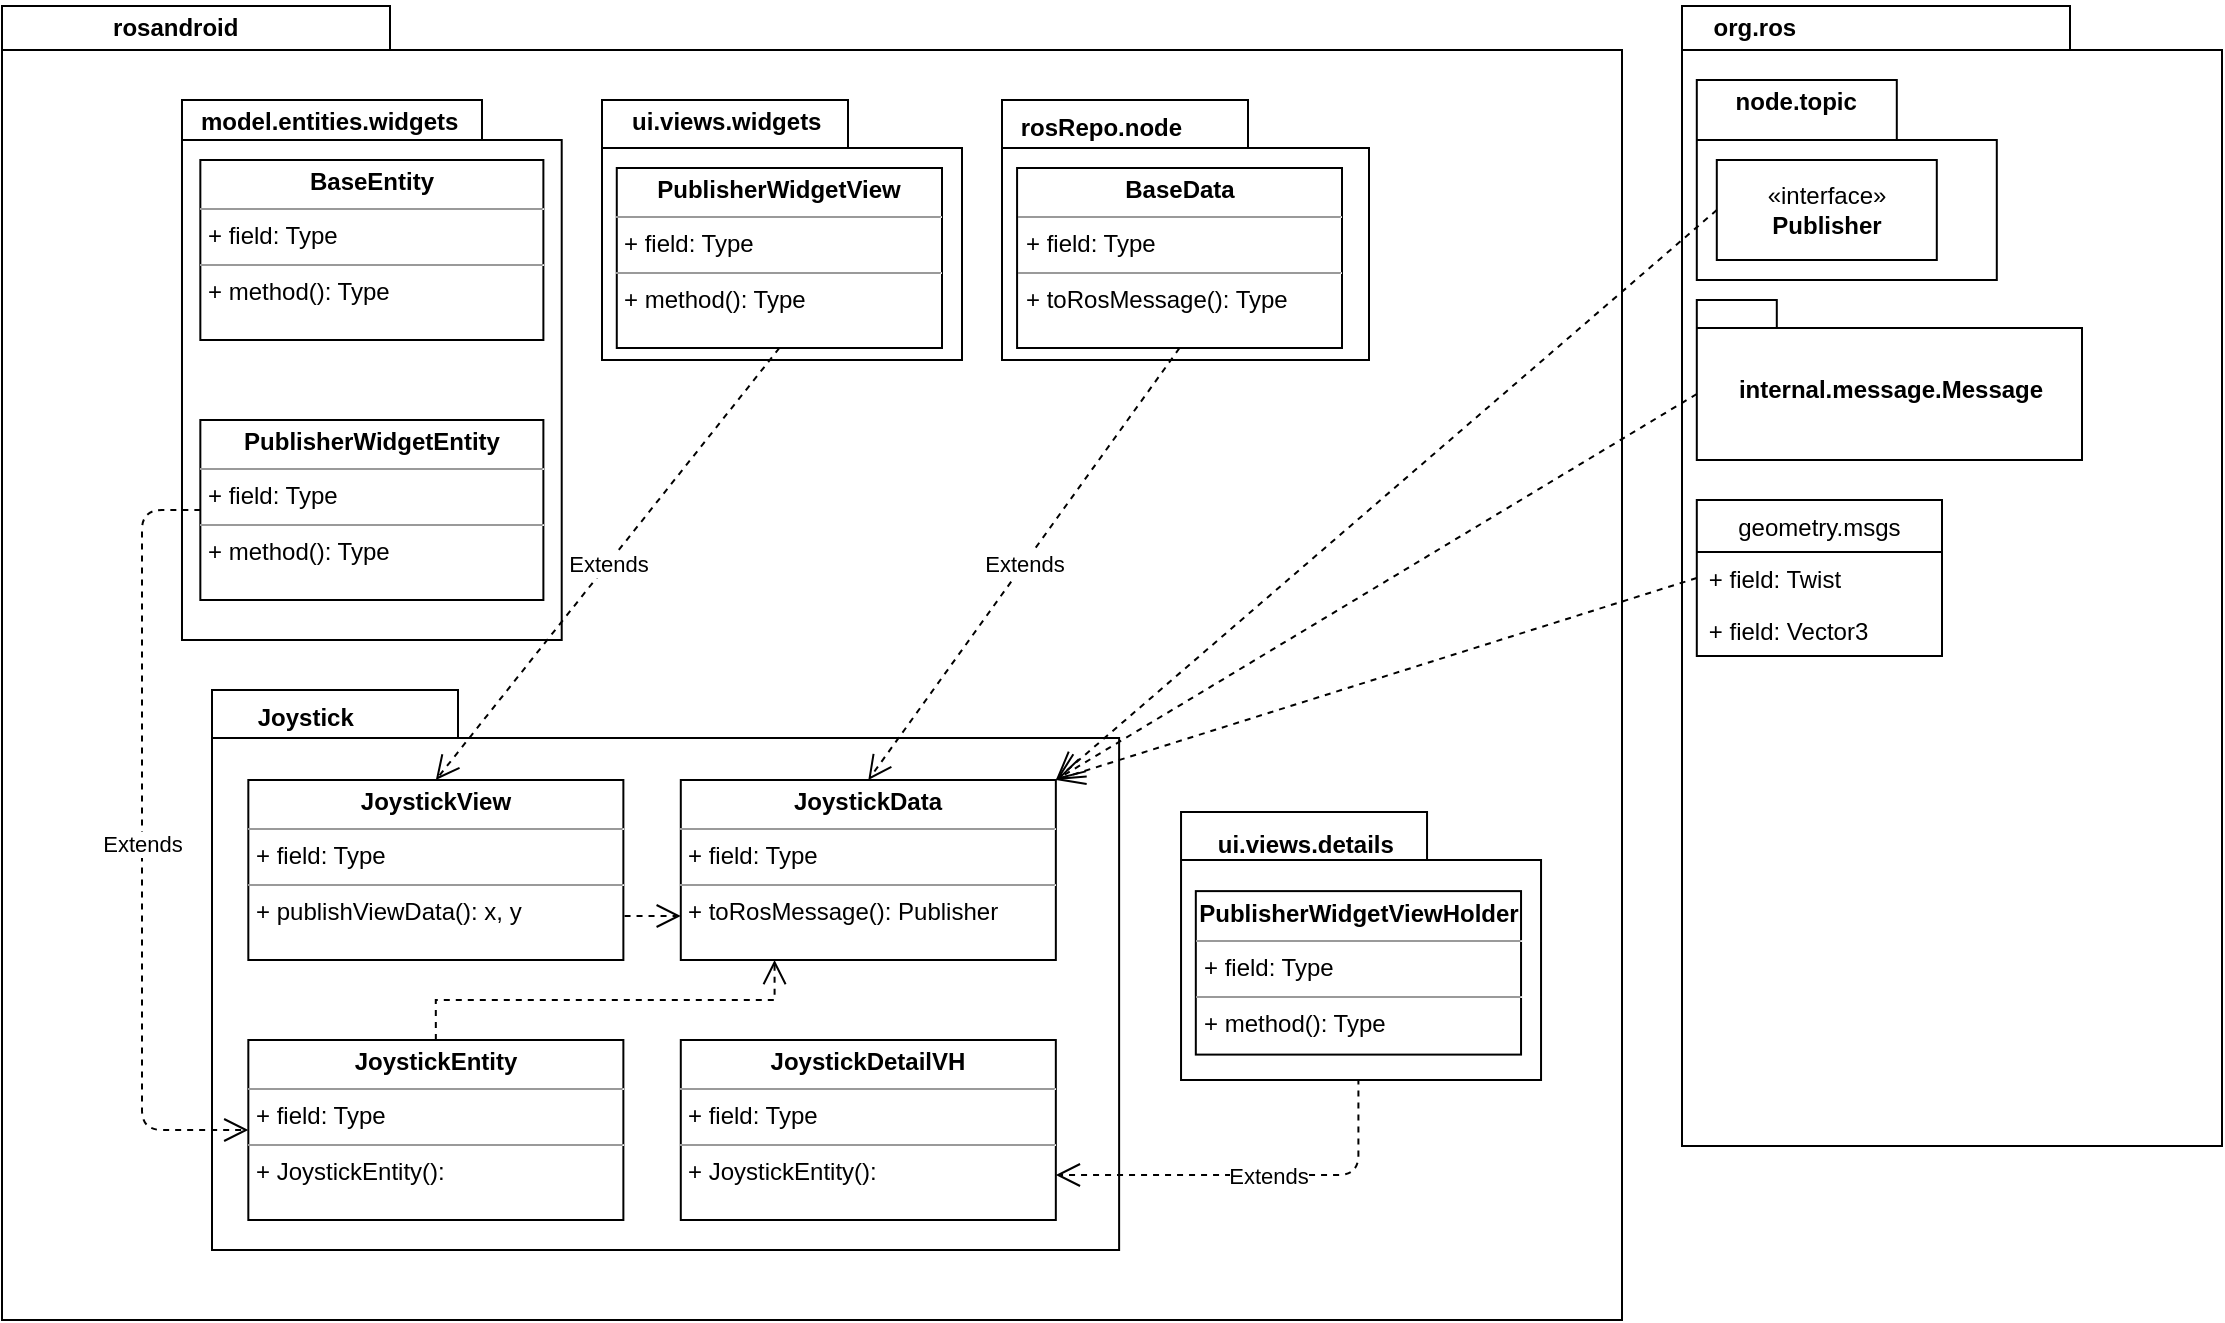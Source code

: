 <mxfile version="14.9.7" type="github">
  <diagram name="Page-1" id="b5b7bab2-c9e2-2cf4-8b2a-24fd1a2a6d21">
    <mxGraphModel dx="939" dy="524" grid="1" gridSize="10" guides="1" tooltips="1" connect="1" arrows="1" fold="1" page="1" pageScale="1" pageWidth="827" pageHeight="1169" background="none" math="0" shadow="0">
      <root>
        <mxCell id="0" />
        <mxCell id="1" parent="0" />
        <mxCell id="cUQcjMx7HRZLJn6nIaJ0-27" value="" style="group" vertex="1" connectable="0" parent="1">
          <mxGeometry x="300" y="240" width="795.83" height="660" as="geometry" />
        </mxCell>
        <mxCell id="6e0c8c40b5770093-72" value="" style="shape=folder;fontStyle=1;spacingTop=10;tabWidth=194;tabHeight=22;tabPosition=left;html=1;rounded=0;shadow=0;comic=0;labelBackgroundColor=none;strokeWidth=1;fillColor=none;fontFamily=Verdana;fontSize=10;align=center;" parent="cUQcjMx7HRZLJn6nIaJ0-27" vertex="1">
          <mxGeometry x="-40" y="3" width="810" height="657" as="geometry" />
        </mxCell>
        <mxCell id="cUQcjMx7HRZLJn6nIaJ0-9" value="" style="group" vertex="1" connectable="0" parent="cUQcjMx7HRZLJn6nIaJ0-27">
          <mxGeometry x="65.0" y="345" width="664.521" height="310" as="geometry" />
        </mxCell>
        <mxCell id="6e0c8c40b5770093-33" value="" style="shape=folder;fontStyle=1;spacingTop=10;tabWidth=123;tabHeight=24;tabPosition=left;html=1;rounded=0;shadow=0;comic=0;labelBackgroundColor=none;strokeColor=#000000;strokeWidth=1;fillColor=#ffffff;fontFamily=Verdana;fontSize=10;fontColor=#000000;align=center;" parent="cUQcjMx7HRZLJn6nIaJ0-9" vertex="1">
          <mxGeometry width="453.562" height="280" as="geometry" />
        </mxCell>
        <mxCell id="cUQcjMx7HRZLJn6nIaJ0-1" value="&lt;p style=&quot;margin: 0px ; margin-top: 4px ; text-align: center&quot;&gt;&lt;b&gt;JoystickView&lt;/b&gt;&lt;/p&gt;&lt;hr size=&quot;1&quot;&gt;&lt;p style=&quot;margin: 0px ; margin-left: 4px&quot;&gt;+ field: Type&lt;/p&gt;&lt;hr size=&quot;1&quot;&gt;&lt;p style=&quot;margin: 0px ; margin-left: 4px&quot;&gt;+ publishViewData(): x, y&lt;/p&gt;" style="verticalAlign=top;align=left;overflow=fill;fontSize=12;fontFamily=Helvetica;html=1;" vertex="1" parent="cUQcjMx7HRZLJn6nIaJ0-9">
          <mxGeometry x="18.166" y="45" width="187.519" height="90" as="geometry" />
        </mxCell>
        <mxCell id="cUQcjMx7HRZLJn6nIaJ0-2" value="&lt;p style=&quot;margin: 0px ; margin-top: 4px ; text-align: center&quot;&gt;&lt;b&gt;JoystickData&lt;/b&gt;&lt;/p&gt;&lt;hr size=&quot;1&quot;&gt;&lt;p style=&quot;margin: 0px ; margin-left: 4px&quot;&gt;+ field: Type&lt;/p&gt;&lt;hr size=&quot;1&quot;&gt;&lt;p style=&quot;margin: 0px ; margin-left: 4px&quot;&gt;+ toRosMessage(): Publisher&amp;nbsp;&lt;/p&gt;" style="verticalAlign=top;align=left;overflow=fill;fontSize=12;fontFamily=Helvetica;html=1;" vertex="1" parent="cUQcjMx7HRZLJn6nIaJ0-9">
          <mxGeometry x="234.399" y="45" width="187.519" height="90" as="geometry" />
        </mxCell>
        <mxCell id="cUQcjMx7HRZLJn6nIaJ0-15" value="Joystick" style="text;align=center;fontStyle=1;verticalAlign=middle;spacingLeft=3;spacingRight=3;strokeColor=none;rotatable=0;points=[[0,0.5],[1,0.5]];portConstraint=eastwest;" vertex="1" parent="cUQcjMx7HRZLJn6nIaJ0-9">
          <mxGeometry width="93.76" height="26" as="geometry" />
        </mxCell>
        <mxCell id="cUQcjMx7HRZLJn6nIaJ0-16" style="edgeStyle=elbowEdgeStyle;rounded=0;html=1;dashed=1;labelBackgroundColor=none;startFill=0;endArrow=open;endFill=0;endSize=10;fontFamily=Verdana;fontSize=10;elbow=vertical;entryX=0;entryY=0.75;entryDx=0;entryDy=0;" edge="1" parent="cUQcjMx7HRZLJn6nIaJ0-9" target="cUQcjMx7HRZLJn6nIaJ0-2">
          <mxGeometry relative="1" as="geometry">
            <mxPoint x="206.271" y="113" as="sourcePoint" />
            <mxPoint x="768.242" y="130" as="targetPoint" />
          </mxGeometry>
        </mxCell>
        <mxCell id="cUQcjMx7HRZLJn6nIaJ0-25" value="&lt;p style=&quot;margin: 0px ; margin-top: 4px ; text-align: center&quot;&gt;&lt;b&gt;JoystickEntity&lt;/b&gt;&lt;/p&gt;&lt;hr size=&quot;1&quot;&gt;&lt;p style=&quot;margin: 0px ; margin-left: 4px&quot;&gt;+ field: Type&lt;/p&gt;&lt;hr size=&quot;1&quot;&gt;&lt;p style=&quot;margin: 0px ; margin-left: 4px&quot;&gt;+ JoystickEntity():&amp;nbsp;&lt;/p&gt;" style="verticalAlign=top;align=left;overflow=fill;fontSize=12;fontFamily=Helvetica;html=1;" vertex="1" parent="cUQcjMx7HRZLJn6nIaJ0-9">
          <mxGeometry x="18.166" y="175" width="187.519" height="90" as="geometry" />
        </mxCell>
        <mxCell id="cUQcjMx7HRZLJn6nIaJ0-68" style="edgeStyle=orthogonalEdgeStyle;rounded=0;html=1;dashed=1;labelBackgroundColor=none;startFill=0;endArrow=open;endFill=0;endSize=10;fontFamily=Verdana;fontSize=10;elbow=vertical;exitX=0.5;exitY=0;exitDx=0;exitDy=0;entryX=0.25;entryY=1;entryDx=0;entryDy=0;" edge="1" parent="cUQcjMx7HRZLJn6nIaJ0-9" source="cUQcjMx7HRZLJn6nIaJ0-25" target="cUQcjMx7HRZLJn6nIaJ0-2">
          <mxGeometry relative="1" as="geometry">
            <mxPoint x="216.271" y="123" as="sourcePoint" />
            <mxPoint x="317.26" y="130" as="targetPoint" />
          </mxGeometry>
        </mxCell>
        <mxCell id="cUQcjMx7HRZLJn6nIaJ0-69" value="&lt;p style=&quot;margin: 0px ; margin-top: 4px ; text-align: center&quot;&gt;&lt;b&gt;JoystickDetailVH&lt;/b&gt;&lt;/p&gt;&lt;hr size=&quot;1&quot;&gt;&lt;p style=&quot;margin: 0px ; margin-left: 4px&quot;&gt;+ field: Type&lt;/p&gt;&lt;hr size=&quot;1&quot;&gt;&lt;p style=&quot;margin: 0px ; margin-left: 4px&quot;&gt;+ JoystickEntity():&amp;nbsp;&lt;/p&gt;" style="verticalAlign=top;align=left;overflow=fill;fontSize=12;fontFamily=Helvetica;html=1;" vertex="1" parent="cUQcjMx7HRZLJn6nIaJ0-9">
          <mxGeometry x="234.396" y="175" width="187.519" height="90" as="geometry" />
        </mxCell>
        <mxCell id="cUQcjMx7HRZLJn6nIaJ0-26" value="rosandroid" style="text;align=center;fontStyle=1;verticalAlign=middle;spacingLeft=3;spacingRight=3;strokeColor=none;rotatable=0;points=[[0,0.5],[1,0.5]];portConstraint=eastwest;" vertex="1" parent="cUQcjMx7HRZLJn6nIaJ0-27">
          <mxGeometry width="93.76" height="26" as="geometry" />
        </mxCell>
        <mxCell id="cUQcjMx7HRZLJn6nIaJ0-63" value="" style="group" vertex="1" connectable="0" parent="cUQcjMx7HRZLJn6nIaJ0-27">
          <mxGeometry x="49.996" y="50" width="189.863" height="270" as="geometry" />
        </mxCell>
        <mxCell id="cUQcjMx7HRZLJn6nIaJ0-64" value="" style="shape=folder;fontStyle=1;spacingTop=10;tabWidth=150;tabHeight=20;tabPosition=left;html=1;rounded=0;shadow=0;comic=0;labelBackgroundColor=none;strokeWidth=1;fontFamily=Verdana;fontSize=10;align=center;" vertex="1" parent="cUQcjMx7HRZLJn6nIaJ0-63">
          <mxGeometry width="189.86" height="270" as="geometry" />
        </mxCell>
        <mxCell id="cUQcjMx7HRZLJn6nIaJ0-66" value="model.entities.widgets" style="text;align=center;fontStyle=1;verticalAlign=middle;spacingLeft=3;spacingRight=3;strokeColor=none;rotatable=0;points=[[0,0.5],[1,0.5]];portConstraint=eastwest;" vertex="1" parent="cUQcjMx7HRZLJn6nIaJ0-63">
          <mxGeometry width="147.671" height="20" as="geometry" />
        </mxCell>
        <mxCell id="cUQcjMx7HRZLJn6nIaJ0-70" value="&lt;p style=&quot;margin: 0px ; margin-top: 4px ; text-align: center&quot;&gt;&lt;b&gt;BaseEntity&lt;/b&gt;&lt;/p&gt;&lt;hr size=&quot;1&quot;&gt;&lt;p style=&quot;margin: 0px ; margin-left: 4px&quot;&gt;+ field: Type&lt;/p&gt;&lt;hr size=&quot;1&quot;&gt;&lt;p style=&quot;margin: 0px ; margin-left: 4px&quot;&gt;+ method(): Type&lt;/p&gt;" style="verticalAlign=top;align=left;overflow=fill;fontSize=12;fontFamily=Helvetica;html=1;" vertex="1" parent="cUQcjMx7HRZLJn6nIaJ0-63">
          <mxGeometry x="9.175" y="30" width="171.52" height="90" as="geometry" />
        </mxCell>
        <mxCell id="cUQcjMx7HRZLJn6nIaJ0-65" value="&lt;p style=&quot;margin: 0px ; margin-top: 4px ; text-align: center&quot;&gt;&lt;b&gt;PublisherWidgetEntity&lt;/b&gt;&lt;/p&gt;&lt;hr size=&quot;1&quot;&gt;&lt;p style=&quot;margin: 0px ; margin-left: 4px&quot;&gt;+ field: Type&lt;/p&gt;&lt;hr size=&quot;1&quot;&gt;&lt;p style=&quot;margin: 0px ; margin-left: 4px&quot;&gt;+ method(): Type&lt;/p&gt;" style="verticalAlign=top;align=left;overflow=fill;fontSize=12;fontFamily=Helvetica;html=1;" vertex="1" parent="cUQcjMx7HRZLJn6nIaJ0-63">
          <mxGeometry x="9.175" y="160" width="171.52" height="90" as="geometry" />
        </mxCell>
        <mxCell id="cUQcjMx7HRZLJn6nIaJ0-67" value="Extends" style="endArrow=open;endSize=10;endFill=0;html=1;shadow=0;sketch=0;dashed=1;edgeStyle=orthogonalEdgeStyle;entryX=0;entryY=0.5;entryDx=0;entryDy=0;exitX=0;exitY=0.5;exitDx=0;exitDy=0;" edge="1" parent="cUQcjMx7HRZLJn6nIaJ0-27" source="cUQcjMx7HRZLJn6nIaJ0-65" target="cUQcjMx7HRZLJn6nIaJ0-25">
          <mxGeometry width="160" relative="1" as="geometry">
            <mxPoint x="336.158" y="184" as="sourcePoint" />
            <mxPoint x="148" y="530" as="targetPoint" />
            <Array as="points">
              <mxPoint x="30" y="255" />
              <mxPoint x="30" y="565" />
            </Array>
          </mxGeometry>
        </mxCell>
        <mxCell id="cUQcjMx7HRZLJn6nIaJ0-10" value="" style="group" vertex="1" connectable="0" parent="cUQcjMx7HRZLJn6nIaJ0-27">
          <mxGeometry x="460" y="50" width="183.5" height="130" as="geometry" />
        </mxCell>
        <mxCell id="cUQcjMx7HRZLJn6nIaJ0-11" value="" style="shape=folder;fontStyle=1;spacingTop=10;tabWidth=123;tabHeight=24;tabPosition=left;html=1;rounded=0;shadow=0;comic=0;labelBackgroundColor=none;strokeWidth=1;fontFamily=Verdana;fontSize=10;align=center;" vertex="1" parent="cUQcjMx7HRZLJn6nIaJ0-10">
          <mxGeometry width="183.5" height="130" as="geometry" />
        </mxCell>
        <mxCell id="cUQcjMx7HRZLJn6nIaJ0-12" value="&lt;p style=&quot;margin: 0px ; margin-top: 4px ; text-align: center&quot;&gt;&lt;b&gt;BaseData&lt;/b&gt;&lt;/p&gt;&lt;hr size=&quot;1&quot;&gt;&lt;p style=&quot;margin: 0px ; margin-left: 4px&quot;&gt;+ field: Type&lt;/p&gt;&lt;hr size=&quot;1&quot;&gt;&lt;p style=&quot;margin: 0px ; margin-left: 4px&quot;&gt;+ toRosMessage(): Type&lt;/p&gt;" style="verticalAlign=top;align=left;overflow=fill;fontSize=12;fontFamily=Helvetica;html=1;" vertex="1" parent="cUQcjMx7HRZLJn6nIaJ0-10">
          <mxGeometry x="7.54" y="34" width="162.46" height="90" as="geometry" />
        </mxCell>
        <mxCell id="cUQcjMx7HRZLJn6nIaJ0-13" value="rosRepo.node" style="text;align=center;fontStyle=1;verticalAlign=middle;spacingLeft=3;spacingRight=3;strokeColor=none;rotatable=0;points=[[0,0.5],[1,0.5]];portConstraint=eastwest;" vertex="1" parent="cUQcjMx7HRZLJn6nIaJ0-10">
          <mxGeometry x="23.501" width="52.429" height="26" as="geometry" />
        </mxCell>
        <mxCell id="cUQcjMx7HRZLJn6nIaJ0-14" value="Extends" style="endArrow=open;endSize=10;endFill=0;html=1;exitX=0.5;exitY=1;exitDx=0;exitDy=0;entryX=0.5;entryY=0;entryDx=0;entryDy=0;rounded=1;shadow=0;sketch=0;dashed=1;" edge="1" parent="cUQcjMx7HRZLJn6nIaJ0-27" source="cUQcjMx7HRZLJn6nIaJ0-12" target="cUQcjMx7HRZLJn6nIaJ0-2">
          <mxGeometry width="160" relative="1" as="geometry">
            <mxPoint x="161.5" y="188.5" as="sourcePoint" />
            <mxPoint x="205.5" y="305" as="targetPoint" />
          </mxGeometry>
        </mxCell>
        <mxCell id="cUQcjMx7HRZLJn6nIaJ0-71" value="Extends" style="endArrow=open;endSize=10;endFill=0;html=1;shadow=0;sketch=0;dashed=1;edgeStyle=orthogonalEdgeStyle;entryX=1;entryY=0.75;entryDx=0;entryDy=0;exitX=0.5;exitY=1;exitDx=0;exitDy=0;" edge="1" parent="cUQcjMx7HRZLJn6nIaJ0-27" source="cUQcjMx7HRZLJn6nIaJ0-75" target="cUQcjMx7HRZLJn6nIaJ0-69">
          <mxGeometry width="160" relative="1" as="geometry">
            <mxPoint x="39.171" y="189" as="sourcePoint" />
            <mxPoint x="128.166" y="499" as="targetPoint" />
            <Array as="points">
              <mxPoint x="638" y="588" />
            </Array>
          </mxGeometry>
        </mxCell>
        <mxCell id="cUQcjMx7HRZLJn6nIaJ0-73" value="" style="group;rotation=90;" vertex="1" connectable="0" parent="cUQcjMx7HRZLJn6nIaJ0-27">
          <mxGeometry x="516.52" y="360" width="213" height="191.13" as="geometry" />
        </mxCell>
        <mxCell id="cUQcjMx7HRZLJn6nIaJ0-74" value="" style="shape=folder;fontStyle=1;spacingTop=10;tabWidth=123;tabHeight=24;tabPosition=left;html=1;rounded=0;shadow=0;comic=0;labelBackgroundColor=none;strokeWidth=1;fontFamily=Verdana;fontSize=10;align=center;" vertex="1" parent="cUQcjMx7HRZLJn6nIaJ0-73">
          <mxGeometry x="33" y="46.06" width="180" height="133.94" as="geometry" />
        </mxCell>
        <mxCell id="cUQcjMx7HRZLJn6nIaJ0-75" value="&lt;p style=&quot;margin: 0px ; margin-top: 4px ; text-align: center&quot;&gt;&lt;b&gt;PublisherWidgetViewHolder&lt;/b&gt;&lt;/p&gt;&lt;hr size=&quot;1&quot;&gt;&lt;p style=&quot;margin: 0px ; margin-left: 4px&quot;&gt;+ field: Type&lt;/p&gt;&lt;hr size=&quot;1&quot;&gt;&lt;p style=&quot;margin: 0px ; margin-left: 4px&quot;&gt;+ method(): Type&lt;/p&gt;" style="verticalAlign=top;align=left;overflow=fill;fontSize=12;fontFamily=Helvetica;html=1;" vertex="1" parent="cUQcjMx7HRZLJn6nIaJ0-73">
          <mxGeometry x="40.39" y="85.56" width="162.61" height="81.74" as="geometry" />
        </mxCell>
        <mxCell id="cUQcjMx7HRZLJn6nIaJ0-76" value="ui.views.details" style="text;align=center;fontStyle=1;verticalAlign=middle;spacingLeft=3;spacingRight=3;strokeColor=none;rotatable=0;points=[[0,0.5],[1,0.5]];portConstraint=eastwest;" vertex="1" parent="cUQcjMx7HRZLJn6nIaJ0-73">
          <mxGeometry x="40.39" y="46.064" width="110" height="30.704" as="geometry" />
        </mxCell>
        <mxCell id="6e0c8c40b5770093-18" value="" style="group;rotation=90;" parent="1" vertex="1" connectable="0">
          <mxGeometry x="560" y="290" width="180" height="124.5" as="geometry" />
        </mxCell>
        <mxCell id="6e0c8c40b5770093-11" value="" style="shape=folder;fontStyle=1;spacingTop=10;tabWidth=123;tabHeight=24;tabPosition=left;html=1;rounded=0;shadow=0;comic=0;labelBackgroundColor=none;strokeWidth=1;fontFamily=Verdana;fontSize=10;align=center;" parent="6e0c8c40b5770093-18" vertex="1">
          <mxGeometry width="180" height="130" as="geometry" />
        </mxCell>
        <mxCell id="cUQcjMx7HRZLJn6nIaJ0-3" value="&lt;p style=&quot;margin: 0px ; margin-top: 4px ; text-align: center&quot;&gt;&lt;b&gt;PublisherWidgetView&lt;/b&gt;&lt;/p&gt;&lt;hr size=&quot;1&quot;&gt;&lt;p style=&quot;margin: 0px ; margin-left: 4px&quot;&gt;+ field: Type&lt;/p&gt;&lt;hr size=&quot;1&quot;&gt;&lt;p style=&quot;margin: 0px ; margin-left: 4px&quot;&gt;+ method(): Type&lt;/p&gt;" style="verticalAlign=top;align=left;overflow=fill;fontSize=12;fontFamily=Helvetica;html=1;" vertex="1" parent="6e0c8c40b5770093-18">
          <mxGeometry x="7.39" y="34" width="162.61" height="90" as="geometry" />
        </mxCell>
        <mxCell id="cUQcjMx7HRZLJn6nIaJ0-72" value="ui.views.widgets" style="text;align=center;fontStyle=1;verticalAlign=middle;spacingLeft=3;spacingRight=3;strokeColor=none;rotatable=0;points=[[0,0.5],[1,0.5]];portConstraint=eastwest;" vertex="1" parent="6e0c8c40b5770093-18">
          <mxGeometry x="7.39" width="110" height="20" as="geometry" />
        </mxCell>
        <mxCell id="cUQcjMx7HRZLJn6nIaJ0-8" value="Extends" style="endArrow=open;endSize=10;endFill=0;html=1;exitX=0.5;exitY=1;exitDx=0;exitDy=0;entryX=0.5;entryY=0;entryDx=0;entryDy=0;rounded=1;shadow=0;sketch=0;dashed=1;" edge="1" parent="1" source="cUQcjMx7HRZLJn6nIaJ0-3" target="cUQcjMx7HRZLJn6nIaJ0-1">
          <mxGeometry width="160" relative="1" as="geometry">
            <mxPoint x="800" y="490" as="sourcePoint" />
            <mxPoint x="960" y="490" as="targetPoint" />
          </mxGeometry>
        </mxCell>
        <mxCell id="cUQcjMx7HRZLJn6nIaJ0-28" value="" style="group" vertex="1" connectable="0" parent="1">
          <mxGeometry x="1100" y="240" width="270" height="573" as="geometry" />
        </mxCell>
        <mxCell id="cUQcjMx7HRZLJn6nIaJ0-29" value="" style="shape=folder;fontStyle=1;spacingTop=10;tabWidth=194;tabHeight=22;tabPosition=left;html=1;rounded=0;shadow=0;comic=0;labelBackgroundColor=none;strokeWidth=1;fillColor=none;fontFamily=Verdana;fontSize=10;align=center;" vertex="1" parent="cUQcjMx7HRZLJn6nIaJ0-28">
          <mxGeometry y="3" width="270" height="570" as="geometry" />
        </mxCell>
        <mxCell id="cUQcjMx7HRZLJn6nIaJ0-30" value="org.ros" style="text;align=center;fontStyle=1;verticalAlign=middle;spacingLeft=3;spacingRight=3;strokeColor=none;rotatable=0;points=[[0,0.5],[1,0.5]];portConstraint=eastwest;" vertex="1" parent="cUQcjMx7HRZLJn6nIaJ0-28">
          <mxGeometry x="20" width="32.877" height="26" as="geometry" />
        </mxCell>
        <mxCell id="cUQcjMx7HRZLJn6nIaJ0-32" value="internal.message.Message" style="shape=folder;fontStyle=1;spacingTop=10;tabWidth=40;tabHeight=14;tabPosition=left;html=1;" vertex="1" parent="cUQcjMx7HRZLJn6nIaJ0-28">
          <mxGeometry x="7.4" y="150" width="192.6" height="80" as="geometry" />
        </mxCell>
        <mxCell id="cUQcjMx7HRZLJn6nIaJ0-40" value="geometry.msgs" style="swimlane;fontStyle=0;childLayout=stackLayout;horizontal=1;startSize=26;fillColor=none;horizontalStack=0;resizeParent=1;resizeParentMax=0;resizeLast=0;collapsible=1;marginBottom=0;" vertex="1" parent="cUQcjMx7HRZLJn6nIaJ0-28">
          <mxGeometry x="7.4" y="250" width="122.6" height="78" as="geometry">
            <mxRectangle x="250" y="120" width="110" height="26" as="alternateBounds" />
          </mxGeometry>
        </mxCell>
        <mxCell id="cUQcjMx7HRZLJn6nIaJ0-41" value="+ field: Twist" style="text;strokeColor=none;fillColor=none;align=left;verticalAlign=top;spacingLeft=4;spacingRight=4;overflow=hidden;rotatable=0;points=[[0,0.5],[1,0.5]];portConstraint=eastwest;" vertex="1" parent="cUQcjMx7HRZLJn6nIaJ0-40">
          <mxGeometry y="26" width="122.6" height="26" as="geometry" />
        </mxCell>
        <mxCell id="cUQcjMx7HRZLJn6nIaJ0-42" value="+ field: Vector3" style="text;strokeColor=none;fillColor=none;align=left;verticalAlign=top;spacingLeft=4;spacingRight=4;overflow=hidden;rotatable=0;points=[[0,0.5],[1,0.5]];portConstraint=eastwest;" vertex="1" parent="cUQcjMx7HRZLJn6nIaJ0-40">
          <mxGeometry y="52" width="122.6" height="26" as="geometry" />
        </mxCell>
        <mxCell id="cUQcjMx7HRZLJn6nIaJ0-51" value="" style="group" vertex="1" connectable="0" parent="cUQcjMx7HRZLJn6nIaJ0-28">
          <mxGeometry x="7.4" y="40" width="183.5" height="100" as="geometry" />
        </mxCell>
        <mxCell id="cUQcjMx7HRZLJn6nIaJ0-52" value="" style="shape=folder;fontStyle=1;spacingTop=10;tabWidth=100;tabHeight=30;tabPosition=left;html=1;rounded=0;shadow=0;comic=0;labelBackgroundColor=none;strokeWidth=1;fontFamily=Verdana;fontSize=10;align=center;" vertex="1" parent="cUQcjMx7HRZLJn6nIaJ0-51">
          <mxGeometry width="150" height="100" as="geometry" />
        </mxCell>
        <mxCell id="cUQcjMx7HRZLJn6nIaJ0-54" value="node.topic" style="text;align=center;fontStyle=1;verticalAlign=middle;spacingLeft=3;spacingRight=3;strokeColor=none;rotatable=0;points=[[0,0.5],[1,0.5]];portConstraint=eastwest;" vertex="1" parent="cUQcjMx7HRZLJn6nIaJ0-51">
          <mxGeometry x="23.501" width="52.429" height="20" as="geometry" />
        </mxCell>
        <mxCell id="cUQcjMx7HRZLJn6nIaJ0-62" value="«interface»&lt;br&gt;&lt;span style=&quot;font-weight: 700&quot;&gt;Publisher&lt;/span&gt;" style="html=1;" vertex="1" parent="cUQcjMx7HRZLJn6nIaJ0-51">
          <mxGeometry x="10" y="40" width="110" height="50" as="geometry" />
        </mxCell>
        <mxCell id="cUQcjMx7HRZLJn6nIaJ0-48" value="" style="endArrow=open;endFill=1;endSize=12;html=1;shadow=0;dashed=1;exitX=0;exitY=0.5;exitDx=0;exitDy=0;entryX=1;entryY=0;entryDx=0;entryDy=0;" edge="1" parent="1" source="cUQcjMx7HRZLJn6nIaJ0-62" target="cUQcjMx7HRZLJn6nIaJ0-2">
          <mxGeometry width="160" relative="1" as="geometry">
            <mxPoint x="1107.4" y="337" as="sourcePoint" />
            <mxPoint x="970" y="590" as="targetPoint" />
          </mxGeometry>
        </mxCell>
        <mxCell id="cUQcjMx7HRZLJn6nIaJ0-49" value="" style="endArrow=open;endFill=1;endSize=12;html=1;shadow=0;dashed=1;exitX=0;exitY=0;exitDx=0;exitDy=47;exitPerimeter=0;entryX=1;entryY=0;entryDx=0;entryDy=0;" edge="1" parent="1" source="cUQcjMx7HRZLJn6nIaJ0-32" target="cUQcjMx7HRZLJn6nIaJ0-2">
          <mxGeometry width="160" relative="1" as="geometry">
            <mxPoint x="1117.4" y="347" as="sourcePoint" />
            <mxPoint x="745.556" y="535" as="targetPoint" />
          </mxGeometry>
        </mxCell>
        <mxCell id="cUQcjMx7HRZLJn6nIaJ0-50" value="" style="endArrow=open;endFill=1;endSize=12;html=1;shadow=0;dashed=1;exitX=0;exitY=0.5;exitDx=0;exitDy=0;entryX=1;entryY=0;entryDx=0;entryDy=0;" edge="1" parent="1" source="cUQcjMx7HRZLJn6nIaJ0-41" target="cUQcjMx7HRZLJn6nIaJ0-2">
          <mxGeometry width="160" relative="1" as="geometry">
            <mxPoint x="1117.4" y="447" as="sourcePoint" />
            <mxPoint x="790" y="535" as="targetPoint" />
          </mxGeometry>
        </mxCell>
      </root>
    </mxGraphModel>
  </diagram>
</mxfile>
